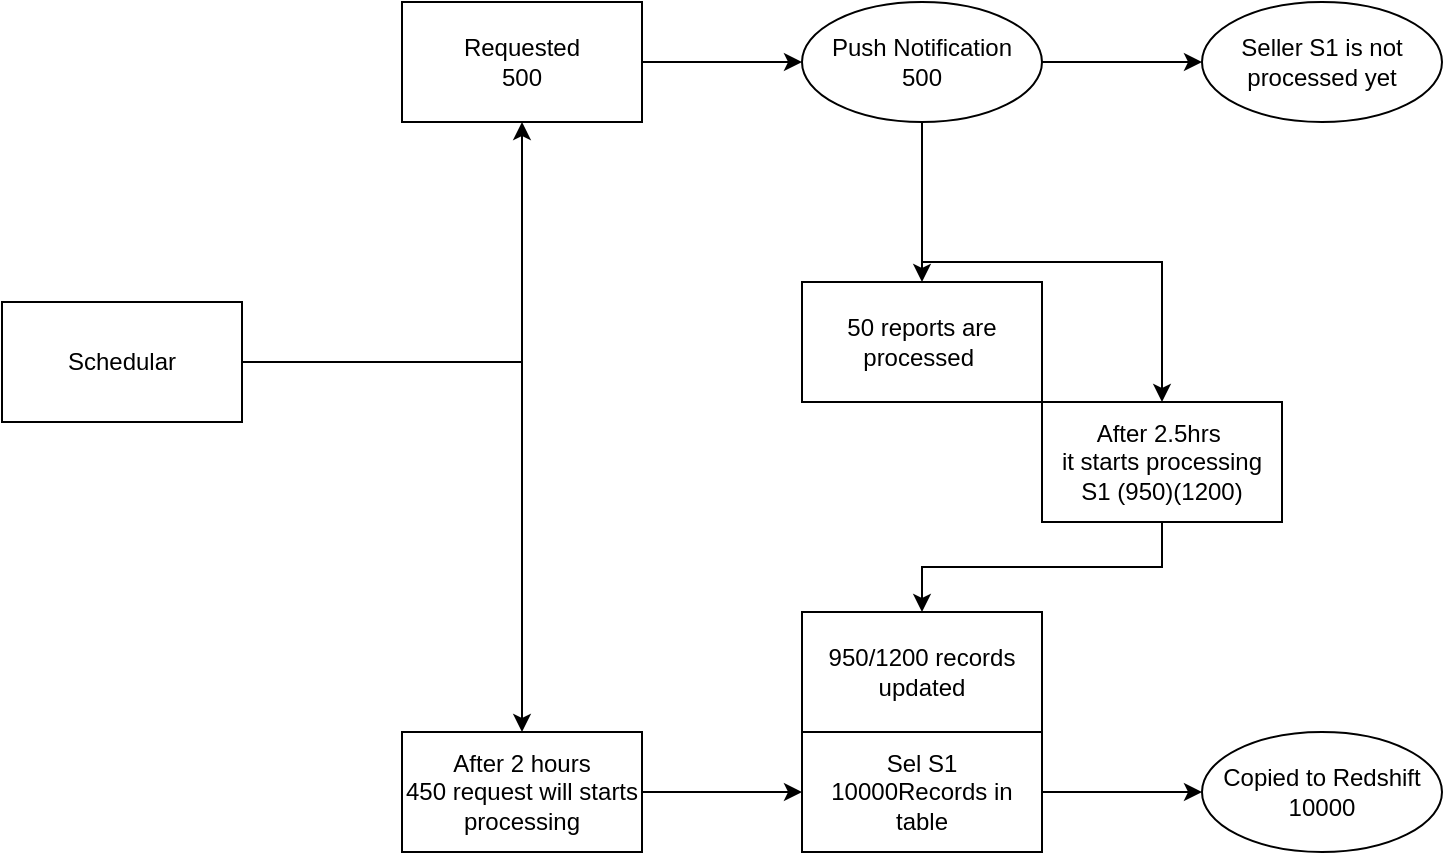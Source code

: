 <mxfile version="16.6.1" type="github"><diagram id="8PeekyHcZixJlePYshNr" name="Page-1"><mxGraphModel dx="1426" dy="835" grid="1" gridSize="10" guides="1" tooltips="1" connect="1" arrows="1" fold="1" page="1" pageScale="1" pageWidth="827" pageHeight="1169" math="0" shadow="0"><root><mxCell id="0"/><mxCell id="1" parent="0"/><mxCell id="Fyjs8_Ag4j54Z4BfnvOi-3" value="" style="edgeStyle=orthogonalEdgeStyle;rounded=0;orthogonalLoop=1;jettySize=auto;html=1;" edge="1" parent="1" source="Fyjs8_Ag4j54Z4BfnvOi-1" target="Fyjs8_Ag4j54Z4BfnvOi-2"><mxGeometry relative="1" as="geometry"/></mxCell><mxCell id="Fyjs8_Ag4j54Z4BfnvOi-8" value="" style="edgeStyle=orthogonalEdgeStyle;rounded=0;orthogonalLoop=1;jettySize=auto;html=1;" edge="1" parent="1" source="Fyjs8_Ag4j54Z4BfnvOi-1" target="Fyjs8_Ag4j54Z4BfnvOi-7"><mxGeometry relative="1" as="geometry"/></mxCell><mxCell id="Fyjs8_Ag4j54Z4BfnvOi-1" value="Schedular" style="rounded=0;whiteSpace=wrap;html=1;" vertex="1" parent="1"><mxGeometry x="20" y="310" width="120" height="60" as="geometry"/></mxCell><mxCell id="Fyjs8_Ag4j54Z4BfnvOi-5" value="" style="edgeStyle=orthogonalEdgeStyle;rounded=0;orthogonalLoop=1;jettySize=auto;html=1;" edge="1" parent="1" source="Fyjs8_Ag4j54Z4BfnvOi-2" target="Fyjs8_Ag4j54Z4BfnvOi-4"><mxGeometry relative="1" as="geometry"/></mxCell><mxCell id="Fyjs8_Ag4j54Z4BfnvOi-2" value="Requested&lt;br&gt;500" style="whiteSpace=wrap;html=1;rounded=0;" vertex="1" parent="1"><mxGeometry x="220" y="160" width="120" height="60" as="geometry"/></mxCell><mxCell id="Fyjs8_Ag4j54Z4BfnvOi-11" value="" style="edgeStyle=orthogonalEdgeStyle;rounded=0;orthogonalLoop=1;jettySize=auto;html=1;" edge="1" parent="1" source="Fyjs8_Ag4j54Z4BfnvOi-4" target="Fyjs8_Ag4j54Z4BfnvOi-10"><mxGeometry relative="1" as="geometry"/></mxCell><mxCell id="Fyjs8_Ag4j54Z4BfnvOi-15" value="" style="edgeStyle=orthogonalEdgeStyle;rounded=0;orthogonalLoop=1;jettySize=auto;html=1;" edge="1" parent="1" source="Fyjs8_Ag4j54Z4BfnvOi-4" target="Fyjs8_Ag4j54Z4BfnvOi-14"><mxGeometry relative="1" as="geometry"/></mxCell><mxCell id="Fyjs8_Ag4j54Z4BfnvOi-19" value="" style="edgeStyle=orthogonalEdgeStyle;rounded=0;orthogonalLoop=1;jettySize=auto;html=1;" edge="1" parent="1" source="Fyjs8_Ag4j54Z4BfnvOi-4" target="Fyjs8_Ag4j54Z4BfnvOi-18"><mxGeometry relative="1" as="geometry"/></mxCell><mxCell id="Fyjs8_Ag4j54Z4BfnvOi-4" value="Push Notification&lt;br&gt;500" style="ellipse;whiteSpace=wrap;html=1;rounded=0;" vertex="1" parent="1"><mxGeometry x="420" y="160" width="120" height="60" as="geometry"/></mxCell><mxCell id="Fyjs8_Ag4j54Z4BfnvOi-13" value="" style="edgeStyle=orthogonalEdgeStyle;rounded=0;orthogonalLoop=1;jettySize=auto;html=1;" edge="1" parent="1" source="Fyjs8_Ag4j54Z4BfnvOi-7" target="Fyjs8_Ag4j54Z4BfnvOi-12"><mxGeometry relative="1" as="geometry"/></mxCell><mxCell id="Fyjs8_Ag4j54Z4BfnvOi-7" value="After 2 hours&lt;br&gt;450 request will starts processing&lt;br&gt;" style="whiteSpace=wrap;html=1;rounded=0;" vertex="1" parent="1"><mxGeometry x="220" y="525" width="120" height="60" as="geometry"/></mxCell><mxCell id="Fyjs8_Ag4j54Z4BfnvOi-10" value="50 reports are processed&amp;nbsp;&lt;br&gt;" style="whiteSpace=wrap;html=1;rounded=0;" vertex="1" parent="1"><mxGeometry x="420" y="300" width="120" height="60" as="geometry"/></mxCell><mxCell id="Fyjs8_Ag4j54Z4BfnvOi-17" value="" style="edgeStyle=orthogonalEdgeStyle;rounded=0;orthogonalLoop=1;jettySize=auto;html=1;" edge="1" parent="1" source="Fyjs8_Ag4j54Z4BfnvOi-12" target="Fyjs8_Ag4j54Z4BfnvOi-16"><mxGeometry relative="1" as="geometry"/></mxCell><mxCell id="Fyjs8_Ag4j54Z4BfnvOi-12" value="Sel S1&lt;br&gt;10000Records in table" style="whiteSpace=wrap;html=1;rounded=0;" vertex="1" parent="1"><mxGeometry x="420" y="525" width="120" height="60" as="geometry"/></mxCell><mxCell id="Fyjs8_Ag4j54Z4BfnvOi-14" value="Seller S1 is not processed yet&lt;br&gt;" style="ellipse;whiteSpace=wrap;html=1;rounded=0;" vertex="1" parent="1"><mxGeometry x="620" y="160" width="120" height="60" as="geometry"/></mxCell><mxCell id="Fyjs8_Ag4j54Z4BfnvOi-16" value="Copied to Redshift&lt;br&gt;10000" style="ellipse;whiteSpace=wrap;html=1;rounded=0;" vertex="1" parent="1"><mxGeometry x="620" y="525" width="120" height="60" as="geometry"/></mxCell><mxCell id="Fyjs8_Ag4j54Z4BfnvOi-21" value="" style="edgeStyle=orthogonalEdgeStyle;rounded=0;orthogonalLoop=1;jettySize=auto;html=1;" edge="1" parent="1" source="Fyjs8_Ag4j54Z4BfnvOi-18" target="Fyjs8_Ag4j54Z4BfnvOi-20"><mxGeometry relative="1" as="geometry"/></mxCell><mxCell id="Fyjs8_Ag4j54Z4BfnvOi-18" value="After 2.5hrs&amp;nbsp;&lt;br&gt;it starts processing S1 (950)(1200)" style="whiteSpace=wrap;html=1;rounded=0;" vertex="1" parent="1"><mxGeometry x="540" y="360" width="120" height="60" as="geometry"/></mxCell><mxCell id="Fyjs8_Ag4j54Z4BfnvOi-20" value="950/1200 records updated&lt;br&gt;" style="whiteSpace=wrap;html=1;rounded=0;" vertex="1" parent="1"><mxGeometry x="420" y="465" width="120" height="60" as="geometry"/></mxCell></root></mxGraphModel></diagram></mxfile>